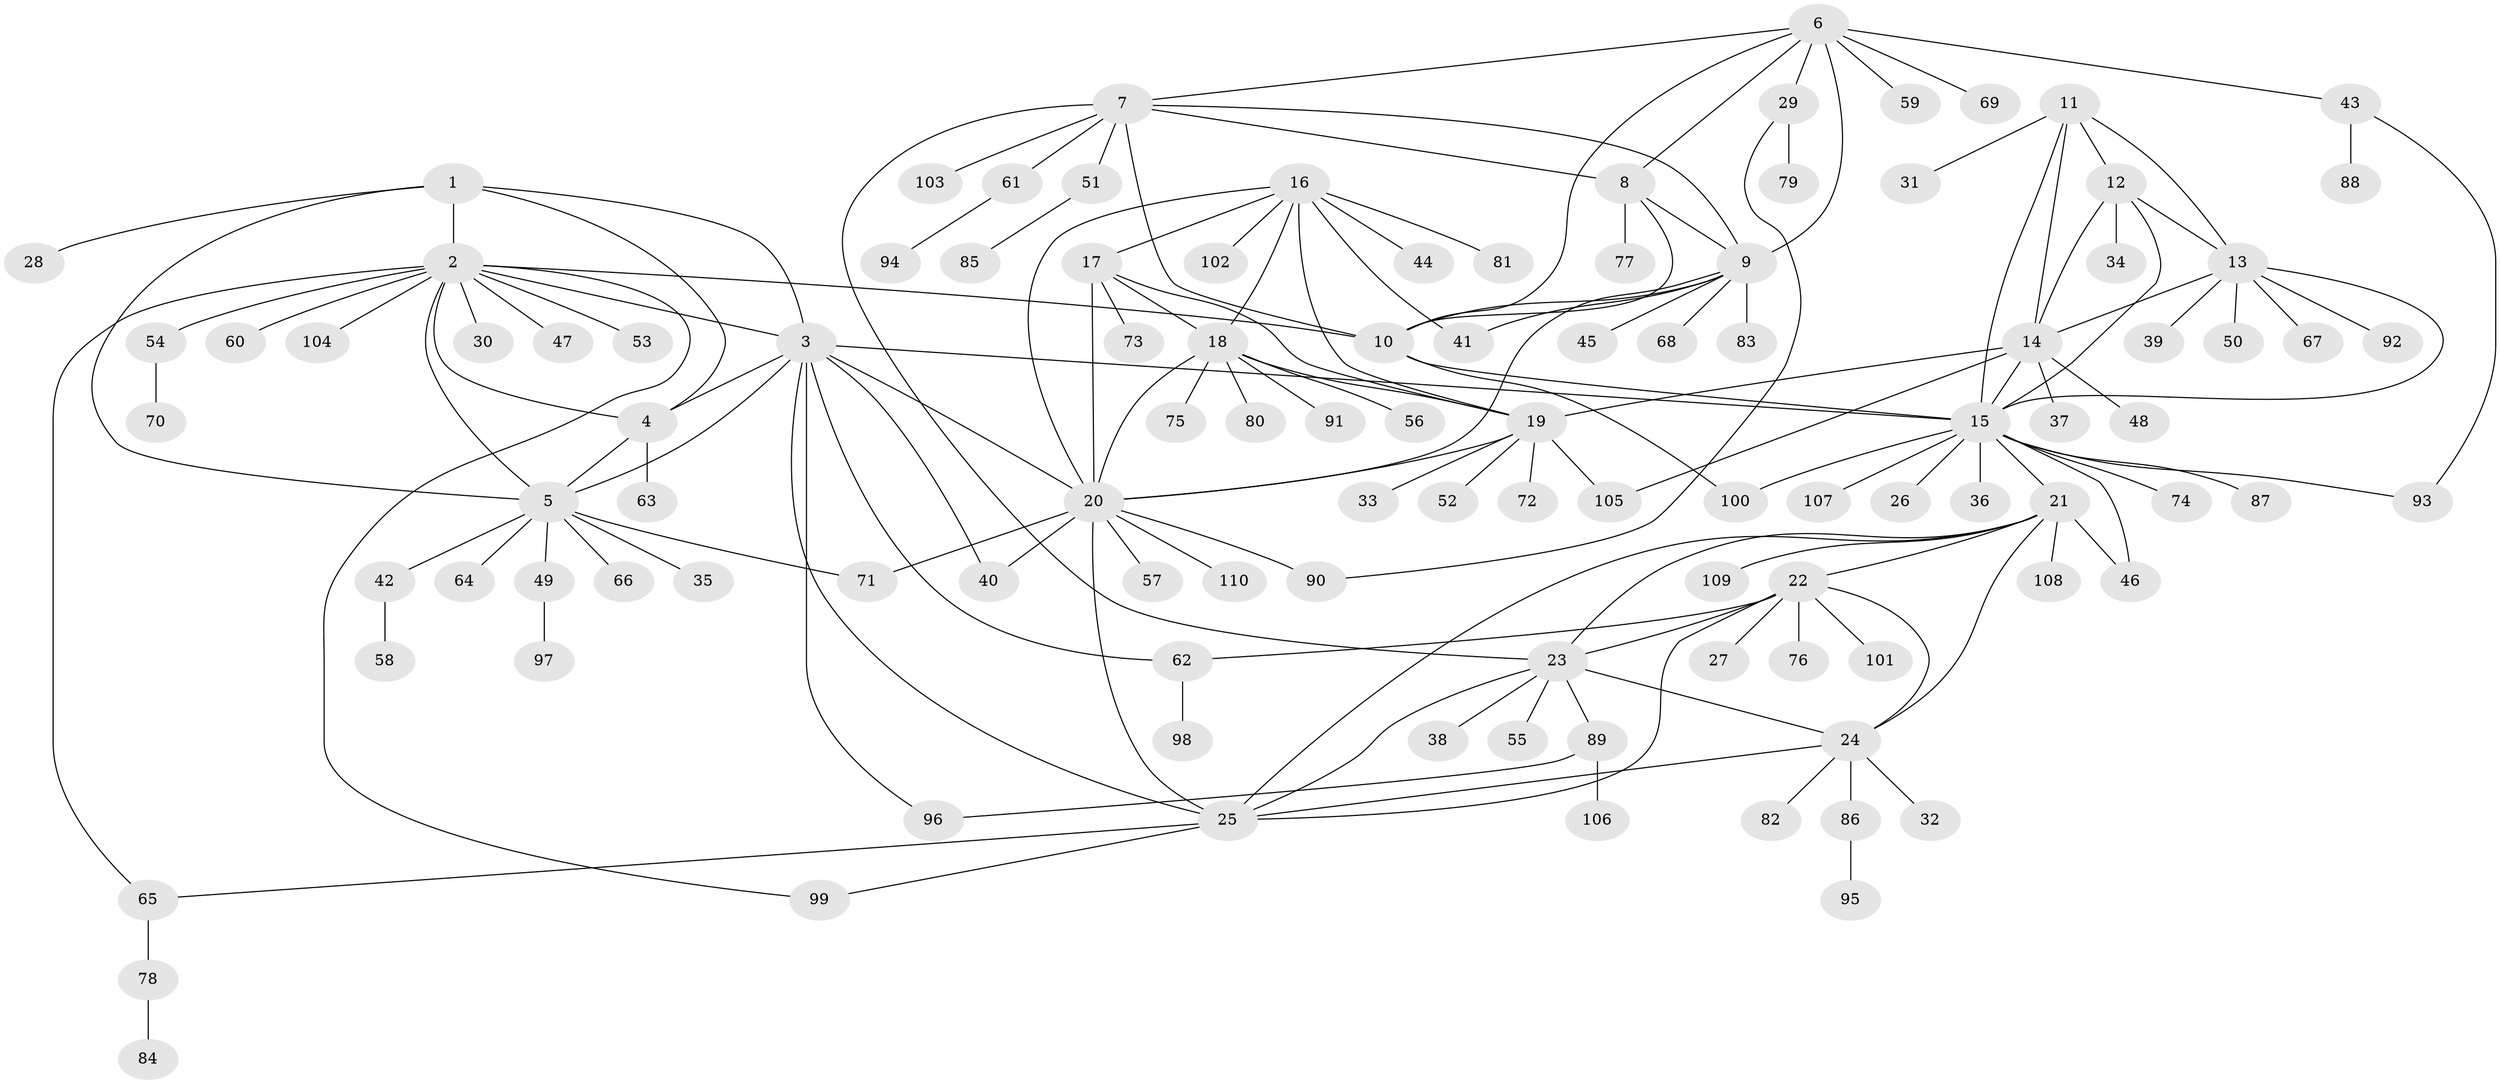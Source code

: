 // coarse degree distribution, {10: 0.03636363636363636, 8: 0.03636363636363636, 9: 0.01818181818181818, 2: 0.2, 12: 0.01818181818181818, 5: 0.01818181818181818, 4: 0.03636363636363636, 15: 0.01818181818181818, 3: 0.01818181818181818, 6: 0.01818181818181818, 1: 0.5818181818181818}
// Generated by graph-tools (version 1.1) at 2025/19/03/04/25 18:19:58]
// undirected, 110 vertices, 157 edges
graph export_dot {
graph [start="1"]
  node [color=gray90,style=filled];
  1;
  2;
  3;
  4;
  5;
  6;
  7;
  8;
  9;
  10;
  11;
  12;
  13;
  14;
  15;
  16;
  17;
  18;
  19;
  20;
  21;
  22;
  23;
  24;
  25;
  26;
  27;
  28;
  29;
  30;
  31;
  32;
  33;
  34;
  35;
  36;
  37;
  38;
  39;
  40;
  41;
  42;
  43;
  44;
  45;
  46;
  47;
  48;
  49;
  50;
  51;
  52;
  53;
  54;
  55;
  56;
  57;
  58;
  59;
  60;
  61;
  62;
  63;
  64;
  65;
  66;
  67;
  68;
  69;
  70;
  71;
  72;
  73;
  74;
  75;
  76;
  77;
  78;
  79;
  80;
  81;
  82;
  83;
  84;
  85;
  86;
  87;
  88;
  89;
  90;
  91;
  92;
  93;
  94;
  95;
  96;
  97;
  98;
  99;
  100;
  101;
  102;
  103;
  104;
  105;
  106;
  107;
  108;
  109;
  110;
  1 -- 2;
  1 -- 3;
  1 -- 4;
  1 -- 5;
  1 -- 28;
  2 -- 3;
  2 -- 4;
  2 -- 5;
  2 -- 10;
  2 -- 30;
  2 -- 47;
  2 -- 53;
  2 -- 54;
  2 -- 60;
  2 -- 65;
  2 -- 99;
  2 -- 104;
  3 -- 4;
  3 -- 5;
  3 -- 15;
  3 -- 20;
  3 -- 25;
  3 -- 40;
  3 -- 62;
  3 -- 96;
  4 -- 5;
  4 -- 63;
  5 -- 35;
  5 -- 42;
  5 -- 49;
  5 -- 64;
  5 -- 66;
  5 -- 71;
  6 -- 7;
  6 -- 8;
  6 -- 9;
  6 -- 10;
  6 -- 29;
  6 -- 43;
  6 -- 59;
  6 -- 69;
  7 -- 8;
  7 -- 9;
  7 -- 10;
  7 -- 23;
  7 -- 51;
  7 -- 61;
  7 -- 103;
  8 -- 9;
  8 -- 10;
  8 -- 77;
  9 -- 10;
  9 -- 20;
  9 -- 41;
  9 -- 45;
  9 -- 68;
  9 -- 83;
  10 -- 15;
  10 -- 100;
  11 -- 12;
  11 -- 13;
  11 -- 14;
  11 -- 15;
  11 -- 31;
  12 -- 13;
  12 -- 14;
  12 -- 15;
  12 -- 34;
  13 -- 14;
  13 -- 15;
  13 -- 39;
  13 -- 50;
  13 -- 67;
  13 -- 92;
  14 -- 15;
  14 -- 19;
  14 -- 37;
  14 -- 48;
  14 -- 105;
  15 -- 21;
  15 -- 26;
  15 -- 36;
  15 -- 46;
  15 -- 74;
  15 -- 87;
  15 -- 93;
  15 -- 100;
  15 -- 107;
  16 -- 17;
  16 -- 18;
  16 -- 19;
  16 -- 20;
  16 -- 41;
  16 -- 44;
  16 -- 81;
  16 -- 102;
  17 -- 18;
  17 -- 19;
  17 -- 20;
  17 -- 73;
  18 -- 19;
  18 -- 20;
  18 -- 56;
  18 -- 75;
  18 -- 80;
  18 -- 91;
  19 -- 20;
  19 -- 33;
  19 -- 52;
  19 -- 72;
  19 -- 105;
  20 -- 25;
  20 -- 40;
  20 -- 57;
  20 -- 71;
  20 -- 90;
  20 -- 110;
  21 -- 22;
  21 -- 23;
  21 -- 24;
  21 -- 25;
  21 -- 46;
  21 -- 108;
  21 -- 109;
  22 -- 23;
  22 -- 24;
  22 -- 25;
  22 -- 27;
  22 -- 62;
  22 -- 76;
  22 -- 101;
  23 -- 24;
  23 -- 25;
  23 -- 38;
  23 -- 55;
  23 -- 89;
  24 -- 25;
  24 -- 32;
  24 -- 82;
  24 -- 86;
  25 -- 65;
  25 -- 99;
  29 -- 79;
  29 -- 90;
  42 -- 58;
  43 -- 88;
  43 -- 93;
  49 -- 97;
  51 -- 85;
  54 -- 70;
  61 -- 94;
  62 -- 98;
  65 -- 78;
  78 -- 84;
  86 -- 95;
  89 -- 96;
  89 -- 106;
}
